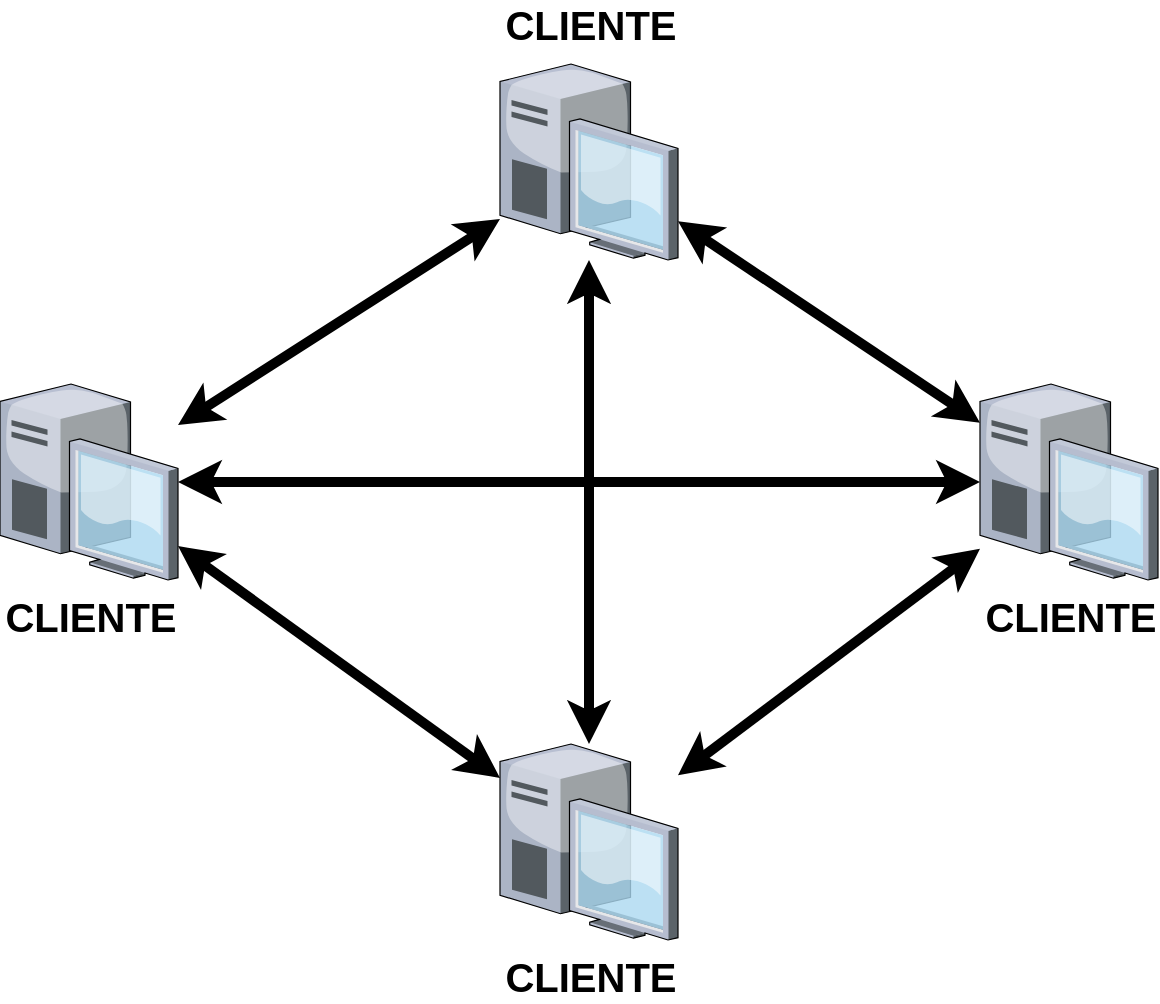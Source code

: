 <mxfile version="14.1.8" type="device"><diagram name="Page-1" id="822b0af5-4adb-64df-f703-e8dfc1f81529"><mxGraphModel dx="1278" dy="960" grid="1" gridSize="10" guides="1" tooltips="1" connect="1" arrows="1" fold="1" page="1" pageScale="1" pageWidth="1100" pageHeight="850" background="#ffffff" math="0" shadow="0"><root><mxCell id="0"/><mxCell id="1" parent="0"/><mxCell id="fBrEpa3IFcX52N5stxoN-7" value="" style="verticalLabelPosition=bottom;aspect=fixed;html=1;verticalAlign=top;strokeColor=none;align=center;outlineConnect=0;shape=mxgraph.citrix.desktop;" parent="1" vertex="1"><mxGeometry x="520" y="220" width="89" height="98" as="geometry"/></mxCell><mxCell id="fBrEpa3IFcX52N5stxoN-10" value="&lt;b style=&quot;font-size: 20px&quot;&gt;CLIENTE&lt;/b&gt;" style="verticalLabelPosition=bottom;aspect=fixed;html=1;verticalAlign=top;strokeColor=none;align=center;outlineConnect=0;shape=mxgraph.citrix.desktop;" parent="1" vertex="1"><mxGeometry x="270" y="380" width="89" height="98" as="geometry"/></mxCell><mxCell id="fBrEpa3IFcX52N5stxoN-12" value="&lt;b style=&quot;font-size: 20px&quot;&gt;CLIENTE&lt;/b&gt;" style="verticalLabelPosition=bottom;aspect=fixed;html=1;verticalAlign=top;strokeColor=none;align=center;outlineConnect=0;shape=mxgraph.citrix.desktop;" parent="1" vertex="1"><mxGeometry x="520" y="560" width="89" height="98" as="geometry"/></mxCell><mxCell id="fBrEpa3IFcX52N5stxoN-13" value="&lt;b style=&quot;font-size: 20px&quot;&gt;CLIENTE&lt;/b&gt;" style="verticalLabelPosition=bottom;aspect=fixed;html=1;verticalAlign=top;strokeColor=none;align=center;outlineConnect=0;shape=mxgraph.citrix.desktop;" parent="1" vertex="1"><mxGeometry x="760" y="380" width="89" height="98" as="geometry"/></mxCell><mxCell id="tGtAiNut2xdye_2hScc6-4" value="" style="endArrow=classic;html=1;strokeWidth=5;startArrow=classic;startFill=1;" edge="1" parent="1" source="fBrEpa3IFcX52N5stxoN-7" target="fBrEpa3IFcX52N5stxoN-12"><mxGeometry width="50" height="50" relative="1" as="geometry"><mxPoint x="820.002" y="638.73" as="sourcePoint"/><mxPoint x="963.973" y="838" as="targetPoint"/></mxGeometry></mxCell><mxCell id="tGtAiNut2xdye_2hScc6-5" value="&lt;b style=&quot;font-size: 20px&quot;&gt;CLIENTE&lt;/b&gt;" style="text;html=1;align=center;verticalAlign=middle;resizable=0;points=[];autosize=1;" vertex="1" parent="1"><mxGeometry x="514.5" y="190" width="100" height="20" as="geometry"/></mxCell><mxCell id="tGtAiNut2xdye_2hScc6-7" value="" style="endArrow=classic;html=1;strokeWidth=5;startArrow=classic;startFill=1;" edge="1" parent="1" source="fBrEpa3IFcX52N5stxoN-10" target="fBrEpa3IFcX52N5stxoN-13"><mxGeometry width="50" height="50" relative="1" as="geometry"><mxPoint x="574.5" y="328" as="sourcePoint"/><mxPoint x="574.5" y="570" as="targetPoint"/></mxGeometry></mxCell><mxCell id="tGtAiNut2xdye_2hScc6-8" value="" style="endArrow=classic;html=1;strokeWidth=5;startArrow=classic;startFill=1;" edge="1" parent="1" source="fBrEpa3IFcX52N5stxoN-13" target="fBrEpa3IFcX52N5stxoN-12"><mxGeometry width="50" height="50" relative="1" as="geometry"><mxPoint x="584.5" y="338" as="sourcePoint"/><mxPoint x="584.5" y="580" as="targetPoint"/></mxGeometry></mxCell><mxCell id="tGtAiNut2xdye_2hScc6-9" value="" style="endArrow=classic;html=1;strokeWidth=5;startArrow=classic;startFill=1;" edge="1" parent="1" source="fBrEpa3IFcX52N5stxoN-7" target="fBrEpa3IFcX52N5stxoN-13"><mxGeometry width="50" height="50" relative="1" as="geometry"><mxPoint x="594.5" y="348" as="sourcePoint"/><mxPoint x="594.5" y="590" as="targetPoint"/></mxGeometry></mxCell><mxCell id="tGtAiNut2xdye_2hScc6-10" value="" style="endArrow=classic;html=1;strokeWidth=5;startArrow=classic;startFill=1;" edge="1" parent="1" source="fBrEpa3IFcX52N5stxoN-7" target="fBrEpa3IFcX52N5stxoN-10"><mxGeometry width="50" height="50" relative="1" as="geometry"><mxPoint x="604.5" y="358" as="sourcePoint"/><mxPoint x="604.5" y="600" as="targetPoint"/></mxGeometry></mxCell><mxCell id="tGtAiNut2xdye_2hScc6-11" value="" style="endArrow=classic;html=1;strokeWidth=5;startArrow=classic;startFill=1;" edge="1" parent="1" source="fBrEpa3IFcX52N5stxoN-10" target="fBrEpa3IFcX52N5stxoN-12"><mxGeometry width="50" height="50" relative="1" as="geometry"><mxPoint x="614.5" y="368" as="sourcePoint"/><mxPoint x="614.5" y="610" as="targetPoint"/></mxGeometry></mxCell></root></mxGraphModel></diagram></mxfile>